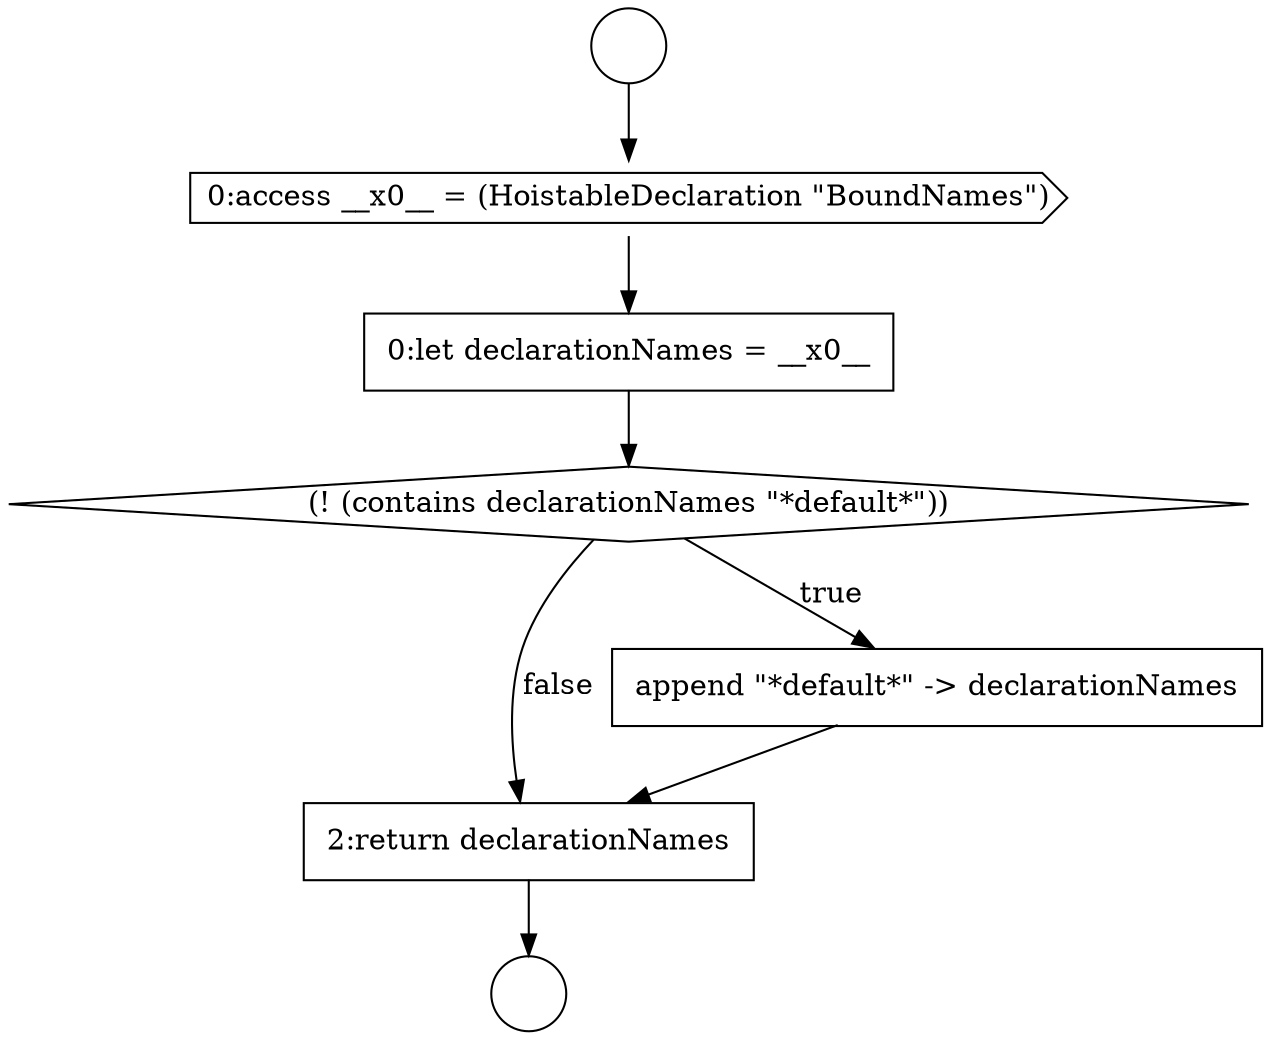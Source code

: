 digraph {
  node9685 [shape=circle label=" " color="black" fillcolor="white" style=filled]
  node9688 [shape=none, margin=0, label=<<font color="black">
    <table border="0" cellborder="1" cellspacing="0" cellpadding="10">
      <tr><td align="left">0:let declarationNames = __x0__</td></tr>
    </table>
  </font>> color="black" fillcolor="white" style=filled]
  node9689 [shape=diamond, label=<<font color="black">(! (contains declarationNames &quot;*default*&quot;))</font>> color="black" fillcolor="white" style=filled]
  node9687 [shape=cds, label=<<font color="black">0:access __x0__ = (HoistableDeclaration &quot;BoundNames&quot;)</font>> color="black" fillcolor="white" style=filled]
  node9691 [shape=none, margin=0, label=<<font color="black">
    <table border="0" cellborder="1" cellspacing="0" cellpadding="10">
      <tr><td align="left">2:return declarationNames</td></tr>
    </table>
  </font>> color="black" fillcolor="white" style=filled]
  node9690 [shape=none, margin=0, label=<<font color="black">
    <table border="0" cellborder="1" cellspacing="0" cellpadding="10">
      <tr><td align="left">append &quot;*default*&quot; -&gt; declarationNames</td></tr>
    </table>
  </font>> color="black" fillcolor="white" style=filled]
  node9686 [shape=circle label=" " color="black" fillcolor="white" style=filled]
  node9691 -> node9686 [ color="black"]
  node9689 -> node9690 [label=<<font color="black">true</font>> color="black"]
  node9689 -> node9691 [label=<<font color="black">false</font>> color="black"]
  node9685 -> node9687 [ color="black"]
  node9687 -> node9688 [ color="black"]
  node9688 -> node9689 [ color="black"]
  node9690 -> node9691 [ color="black"]
}
